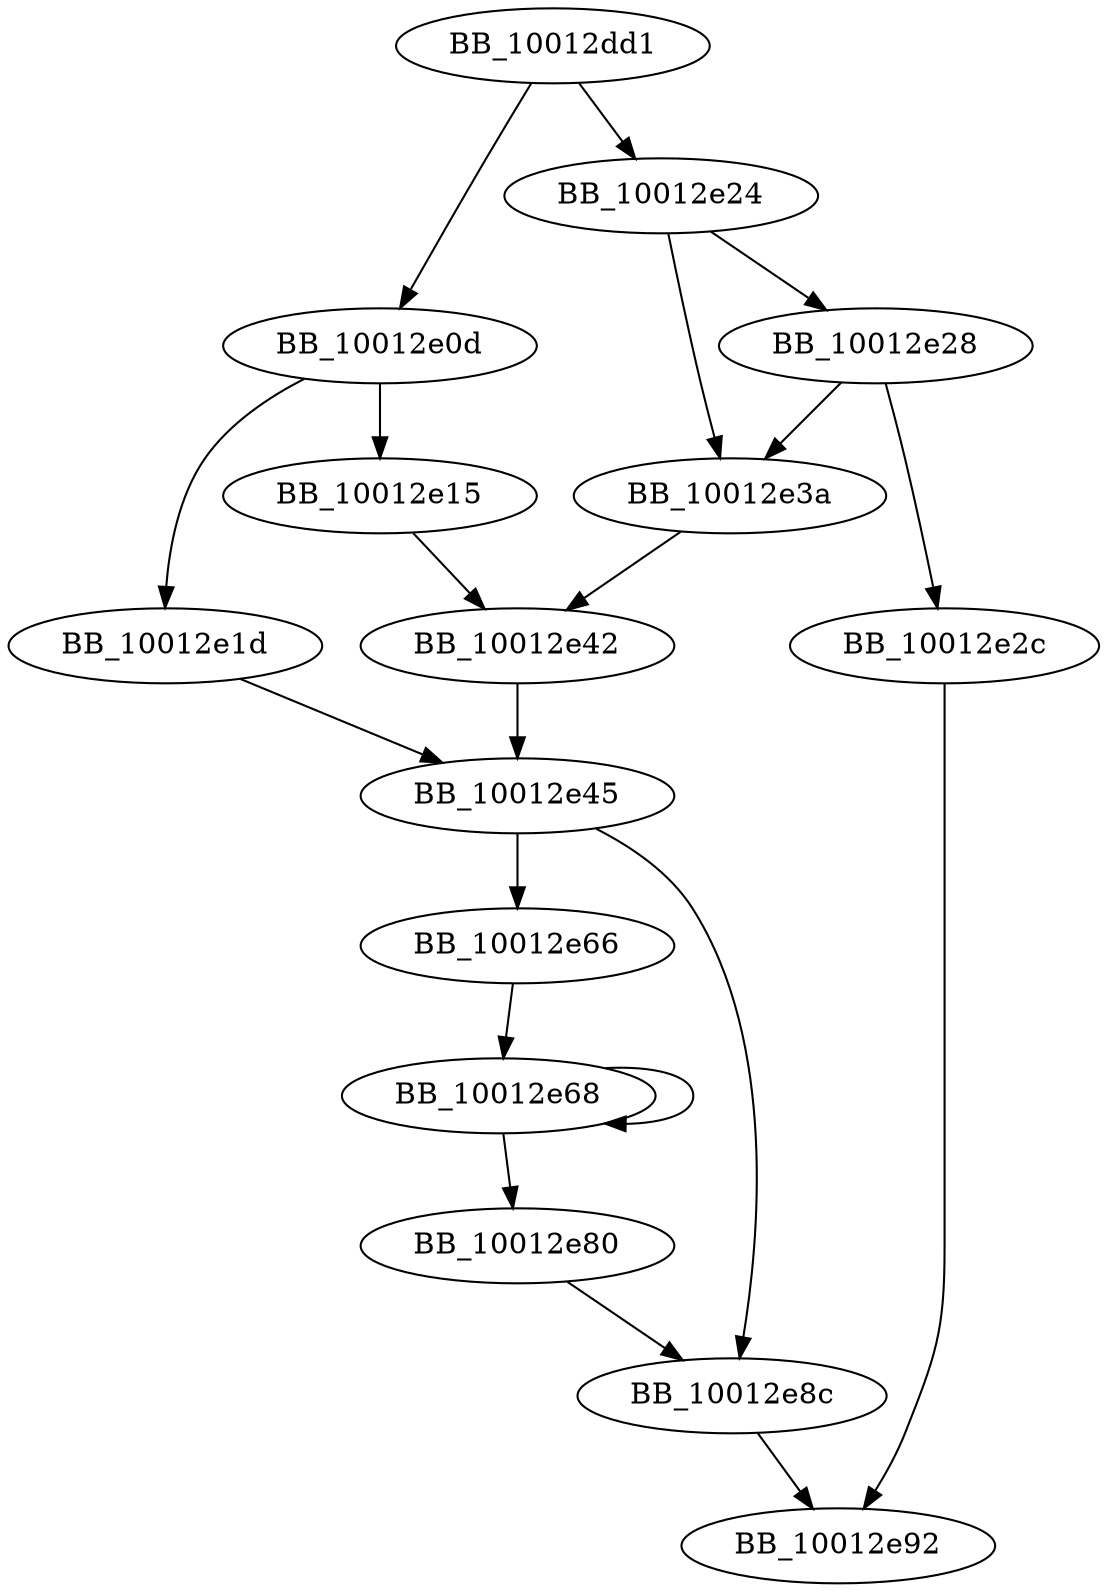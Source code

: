 DiGraph ___dtold{
BB_10012dd1->BB_10012e0d
BB_10012dd1->BB_10012e24
BB_10012e0d->BB_10012e15
BB_10012e0d->BB_10012e1d
BB_10012e15->BB_10012e42
BB_10012e1d->BB_10012e45
BB_10012e24->BB_10012e28
BB_10012e24->BB_10012e3a
BB_10012e28->BB_10012e2c
BB_10012e28->BB_10012e3a
BB_10012e2c->BB_10012e92
BB_10012e3a->BB_10012e42
BB_10012e42->BB_10012e45
BB_10012e45->BB_10012e66
BB_10012e45->BB_10012e8c
BB_10012e66->BB_10012e68
BB_10012e68->BB_10012e68
BB_10012e68->BB_10012e80
BB_10012e80->BB_10012e8c
BB_10012e8c->BB_10012e92
}
